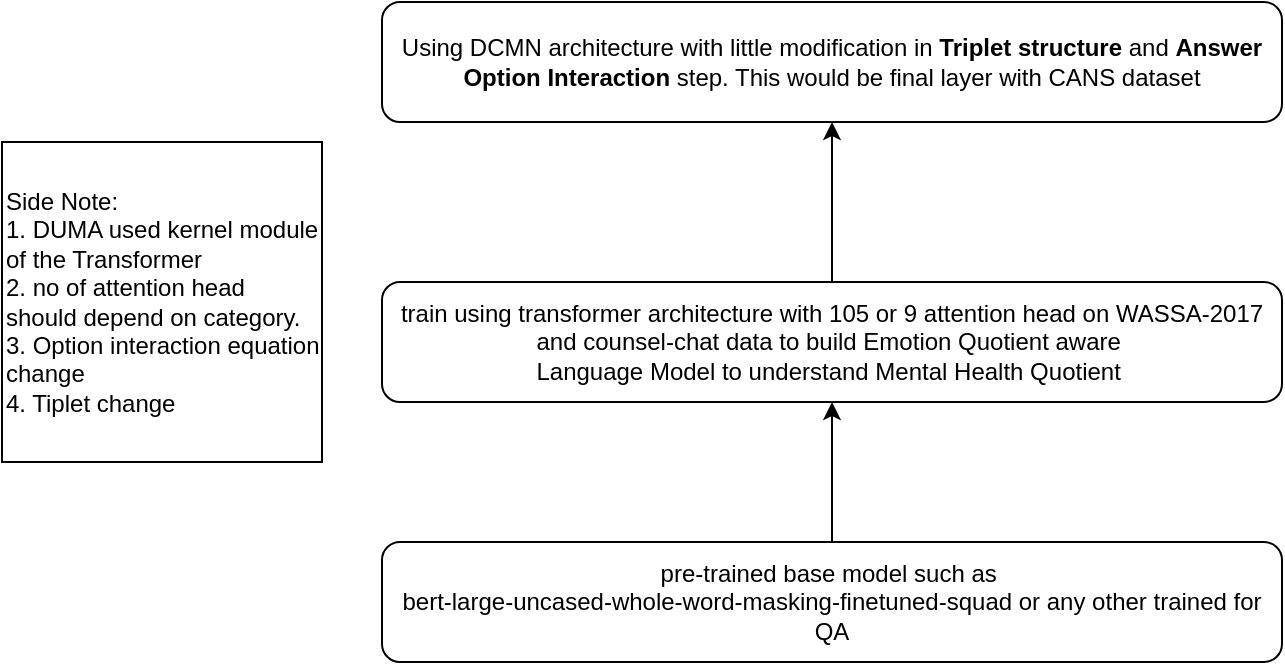 <mxfile version="20.8.20" type="device"><diagram name="Page-1" id="OtIFZuEEe9rq41_OucwC"><mxGraphModel dx="819" dy="432" grid="1" gridSize="10" guides="1" tooltips="1" connect="1" arrows="1" fold="1" page="1" pageScale="1" pageWidth="827" pageHeight="1169" math="0" shadow="0"><root><mxCell id="0"/><mxCell id="1" parent="0"/><mxCell id="2nXm5D8W4EvZQE6PonZf-3" style="edgeStyle=orthogonalEdgeStyle;rounded=0;orthogonalLoop=1;jettySize=auto;html=1;exitX=0.5;exitY=0;exitDx=0;exitDy=0;entryX=0.5;entryY=1;entryDx=0;entryDy=0;" edge="1" parent="1" source="2nXm5D8W4EvZQE6PonZf-1" target="2nXm5D8W4EvZQE6PonZf-2"><mxGeometry relative="1" as="geometry"/></mxCell><mxCell id="2nXm5D8W4EvZQE6PonZf-1" value="pre-trained base model such as&amp;nbsp;&lt;br&gt;bert-large-uncased-whole-word-masking-finetuned-squad or any other trained for QA" style="rounded=1;whiteSpace=wrap;html=1;" vertex="1" parent="1"><mxGeometry x="210" y="540" width="450" height="60" as="geometry"/></mxCell><mxCell id="2nXm5D8W4EvZQE6PonZf-5" style="edgeStyle=orthogonalEdgeStyle;rounded=0;orthogonalLoop=1;jettySize=auto;html=1;exitX=0.5;exitY=0;exitDx=0;exitDy=0;entryX=0.5;entryY=1;entryDx=0;entryDy=0;" edge="1" parent="1" source="2nXm5D8W4EvZQE6PonZf-2" target="2nXm5D8W4EvZQE6PonZf-4"><mxGeometry relative="1" as="geometry"/></mxCell><mxCell id="2nXm5D8W4EvZQE6PonZf-2" value="train using transformer architecture with 105 or 9 attention head on WASSA-2017 and counsel-chat data to build Emotion Quotient aware&amp;nbsp;&lt;br&gt;Language Model to understand Mental Health Quotient&amp;nbsp;" style="rounded=1;whiteSpace=wrap;html=1;" vertex="1" parent="1"><mxGeometry x="210" y="410" width="450" height="60" as="geometry"/></mxCell><mxCell id="2nXm5D8W4EvZQE6PonZf-4" value="Using DCMN architecture with little modification in &lt;b&gt;Triplet structure&lt;/b&gt; and&amp;nbsp;&lt;b&gt;Answer Option Interaction &lt;/b&gt;step. This would be final layer with CANS dataset" style="rounded=1;whiteSpace=wrap;html=1;" vertex="1" parent="1"><mxGeometry x="210" y="270" width="450" height="60" as="geometry"/></mxCell><mxCell id="2nXm5D8W4EvZQE6PonZf-7" value="Side Note:&lt;br&gt;1. DUMA used&amp;nbsp;kernel module of the Transformer&lt;br&gt;2. no of attention head should depend on category.&lt;br&gt;3. Option interaction equation change&lt;br&gt;4. Tiplet change" style="whiteSpace=wrap;html=1;aspect=fixed;align=left;" vertex="1" parent="1"><mxGeometry x="20" y="340" width="160" height="160" as="geometry"/></mxCell></root></mxGraphModel></diagram></mxfile>